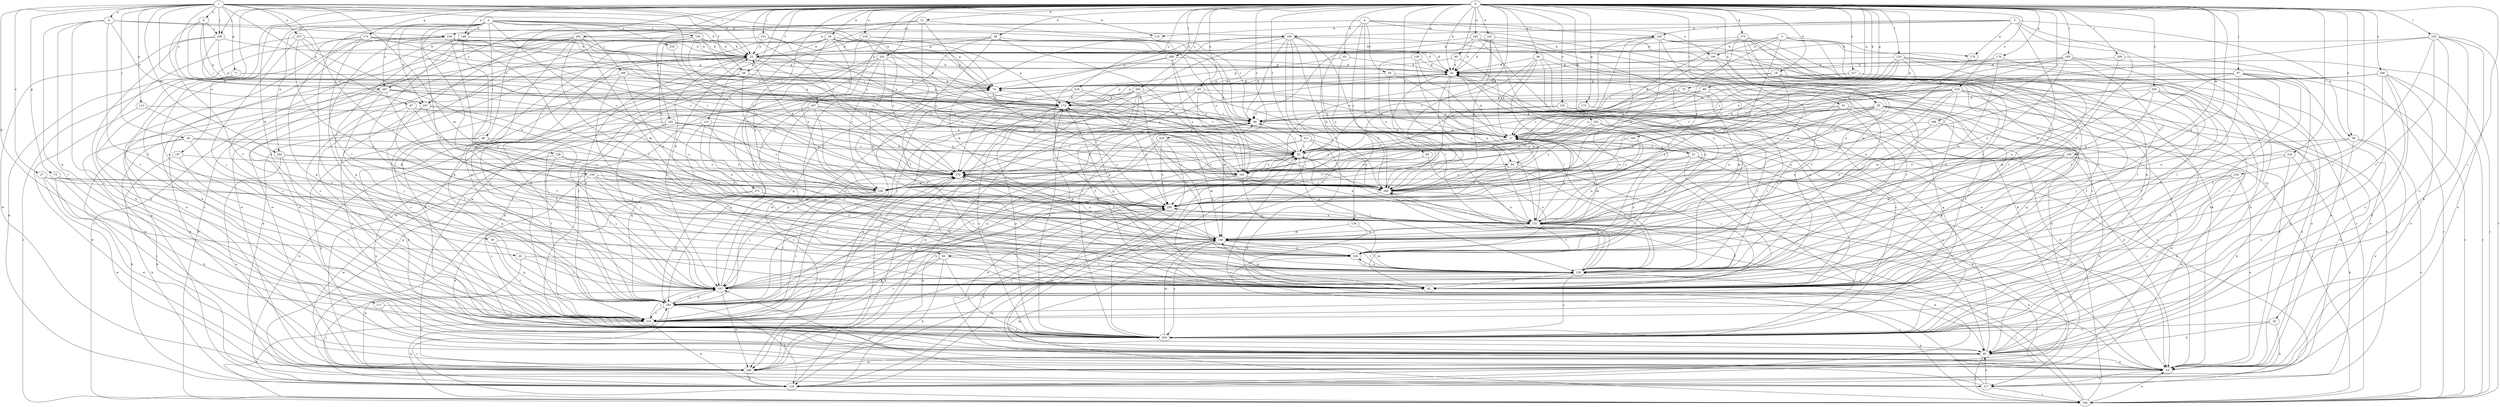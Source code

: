 strict digraph  {
0;
1;
2;
3;
4;
5;
6;
9;
11;
12;
18;
19;
20;
22;
26;
27;
30;
32;
35;
38;
39;
42;
43;
46;
49;
50;
51;
53;
58;
60;
62;
63;
65;
66;
67;
71;
73;
74;
75;
83;
84;
85;
91;
95;
96;
97;
101;
106;
107;
113;
115;
116;
117;
118;
120;
125;
128;
129;
130;
132;
139;
140;
148;
149;
150;
151;
152;
156;
157;
159;
160;
161;
165;
167;
170;
171;
172;
173;
174;
175;
176;
182;
183;
185;
188;
189;
193;
194;
196;
201;
202;
204;
208;
209;
211;
215;
216;
217;
218;
219;
226;
228;
232;
234;
235;
236;
241;
243;
245;
247;
248;
252;
256;
257;
258;
263;
267;
269;
271;
279;
0 -> 12  [label=b];
0 -> 18  [label=b];
0 -> 19  [label=b];
0 -> 26  [label=c];
0 -> 35  [label=d];
0 -> 38  [label=d];
0 -> 39  [label=d];
0 -> 42  [label=d];
0 -> 43  [label=e];
0 -> 46  [label=e];
0 -> 49  [label=e];
0 -> 50  [label=e];
0 -> 58  [label=f];
0 -> 65  [label=g];
0 -> 66  [label=g];
0 -> 75  [label=h];
0 -> 83  [label=h];
0 -> 84  [label=h];
0 -> 91  [label=i];
0 -> 95  [label=i];
0 -> 96  [label=i];
0 -> 97  [label=j];
0 -> 101  [label=j];
0 -> 106  [label=j];
0 -> 120  [label=l];
0 -> 125  [label=l];
0 -> 130  [label=m];
0 -> 132  [label=m];
0 -> 139  [label=m];
0 -> 148  [label=n];
0 -> 152  [label=o];
0 -> 165  [label=p];
0 -> 167  [label=p];
0 -> 173  [label=q];
0 -> 174  [label=q];
0 -> 175  [label=q];
0 -> 176  [label=q];
0 -> 182  [label=q];
0 -> 183  [label=q];
0 -> 185  [label=r];
0 -> 188  [label=r];
0 -> 196  [label=s];
0 -> 201  [label=s];
0 -> 202  [label=s];
0 -> 208  [label=t];
0 -> 209  [label=t];
0 -> 211  [label=t];
0 -> 215  [label=t];
0 -> 216  [label=u];
0 -> 217  [label=u];
0 -> 218  [label=u];
0 -> 219  [label=u];
0 -> 226  [label=u];
0 -> 228  [label=v];
0 -> 232  [label=v];
0 -> 234  [label=v];
0 -> 241  [label=w];
0 -> 243  [label=w];
0 -> 252  [label=x];
0 -> 256  [label=x];
0 -> 263  [label=y];
0 -> 271  [label=z];
0 -> 279  [label=z];
1 -> 6  [label=a];
1 -> 9  [label=a];
1 -> 20  [label=b];
1 -> 22  [label=b];
1 -> 27  [label=c];
1 -> 30  [label=c];
1 -> 32  [label=c];
1 -> 58  [label=f];
1 -> 67  [label=g];
1 -> 71  [label=g];
1 -> 73  [label=g];
1 -> 74  [label=g];
1 -> 84  [label=h];
1 -> 106  [label=j];
1 -> 113  [label=k];
1 -> 115  [label=k];
1 -> 140  [label=m];
1 -> 226  [label=u];
1 -> 245  [label=w];
1 -> 257  [label=x];
1 -> 267  [label=y];
2 -> 60  [label=f];
2 -> 74  [label=g];
2 -> 96  [label=i];
2 -> 128  [label=l];
2 -> 148  [label=n];
2 -> 156  [label=o];
2 -> 157  [label=o];
2 -> 159  [label=o];
2 -> 160  [label=o];
2 -> 189  [label=r];
2 -> 204  [label=s];
2 -> 235  [label=v];
2 -> 236  [label=v];
2 -> 245  [label=w];
2 -> 247  [label=w];
2 -> 267  [label=y];
3 -> 50  [label=e];
3 -> 60  [label=f];
3 -> 115  [label=k];
3 -> 140  [label=m];
3 -> 160  [label=o];
3 -> 170  [label=p];
3 -> 193  [label=r];
3 -> 204  [label=s];
4 -> 62  [label=f];
4 -> 116  [label=k];
4 -> 117  [label=k];
4 -> 129  [label=l];
4 -> 149  [label=n];
4 -> 193  [label=r];
4 -> 247  [label=w];
4 -> 267  [label=y];
4 -> 269  [label=y];
5 -> 11  [label=a];
5 -> 22  [label=b];
5 -> 63  [label=f];
5 -> 149  [label=n];
5 -> 170  [label=p];
5 -> 215  [label=t];
5 -> 269  [label=y];
6 -> 22  [label=b];
6 -> 63  [label=f];
6 -> 150  [label=n];
6 -> 171  [label=p];
6 -> 204  [label=s];
6 -> 215  [label=t];
6 -> 247  [label=w];
9 -> 11  [label=a];
9 -> 63  [label=f];
9 -> 96  [label=i];
9 -> 106  [label=j];
9 -> 172  [label=p];
11 -> 32  [label=c];
11 -> 42  [label=d];
11 -> 51  [label=e];
11 -> 84  [label=h];
11 -> 107  [label=j];
11 -> 140  [label=m];
11 -> 279  [label=z];
12 -> 22  [label=b];
12 -> 150  [label=n];
12 -> 161  [label=o];
12 -> 226  [label=u];
12 -> 248  [label=w];
12 -> 258  [label=x];
18 -> 22  [label=b];
18 -> 32  [label=c];
18 -> 74  [label=g];
18 -> 96  [label=i];
18 -> 151  [label=n];
18 -> 194  [label=r];
18 -> 248  [label=w];
18 -> 258  [label=x];
18 -> 279  [label=z];
19 -> 63  [label=f];
19 -> 74  [label=g];
19 -> 85  [label=h];
19 -> 117  [label=k];
19 -> 172  [label=p];
19 -> 226  [label=u];
19 -> 269  [label=y];
20 -> 107  [label=j];
20 -> 129  [label=l];
20 -> 248  [label=w];
22 -> 42  [label=d];
22 -> 85  [label=h];
22 -> 107  [label=j];
22 -> 117  [label=k];
22 -> 161  [label=o];
22 -> 183  [label=q];
22 -> 279  [label=z];
26 -> 85  [label=h];
26 -> 117  [label=k];
26 -> 204  [label=s];
27 -> 140  [label=m];
27 -> 204  [label=s];
27 -> 236  [label=v];
27 -> 248  [label=w];
30 -> 32  [label=c];
30 -> 63  [label=f];
30 -> 117  [label=k];
30 -> 118  [label=k];
30 -> 279  [label=z];
32 -> 96  [label=i];
32 -> 129  [label=l];
32 -> 151  [label=n];
32 -> 161  [label=o];
32 -> 258  [label=x];
32 -> 279  [label=z];
35 -> 11  [label=a];
35 -> 63  [label=f];
35 -> 96  [label=i];
35 -> 107  [label=j];
35 -> 129  [label=l];
35 -> 151  [label=n];
35 -> 161  [label=o];
35 -> 183  [label=q];
35 -> 194  [label=r];
35 -> 269  [label=y];
38 -> 22  [label=b];
38 -> 63  [label=f];
38 -> 96  [label=i];
38 -> 118  [label=k];
38 -> 161  [label=o];
38 -> 248  [label=w];
38 -> 269  [label=y];
39 -> 183  [label=q];
39 -> 215  [label=t];
39 -> 226  [label=u];
42 -> 74  [label=g];
42 -> 151  [label=n];
42 -> 172  [label=p];
42 -> 258  [label=x];
42 -> 279  [label=z];
43 -> 11  [label=a];
43 -> 107  [label=j];
43 -> 140  [label=m];
43 -> 172  [label=p];
43 -> 183  [label=q];
43 -> 269  [label=y];
46 -> 11  [label=a];
46 -> 32  [label=c];
46 -> 42  [label=d];
46 -> 63  [label=f];
46 -> 129  [label=l];
46 -> 151  [label=n];
46 -> 258  [label=x];
49 -> 32  [label=c];
49 -> 85  [label=h];
49 -> 107  [label=j];
49 -> 183  [label=q];
50 -> 32  [label=c];
50 -> 53  [label=e];
50 -> 129  [label=l];
50 -> 194  [label=r];
50 -> 204  [label=s];
51 -> 11  [label=a];
51 -> 42  [label=d];
51 -> 53  [label=e];
51 -> 151  [label=n];
51 -> 161  [label=o];
51 -> 204  [label=s];
51 -> 226  [label=u];
51 -> 248  [label=w];
53 -> 269  [label=y];
53 -> 117  [label=h];
58 -> 74  [label=g];
58 -> 172  [label=p];
58 -> 204  [label=s];
58 -> 215  [label=t];
58 -> 236  [label=v];
60 -> 118  [label=k];
60 -> 129  [label=l];
60 -> 183  [label=q];
60 -> 204  [label=s];
60 -> 215  [label=t];
62 -> 74  [label=g];
62 -> 85  [label=h];
62 -> 151  [label=n];
62 -> 204  [label=s];
63 -> 96  [label=i];
63 -> 140  [label=m];
63 -> 172  [label=p];
65 -> 161  [label=o];
65 -> 226  [label=u];
65 -> 236  [label=v];
66 -> 11  [label=a];
66 -> 53  [label=e];
66 -> 96  [label=i];
66 -> 172  [label=p];
66 -> 258  [label=x];
67 -> 63  [label=f];
67 -> 96  [label=i];
67 -> 151  [label=n];
67 -> 215  [label=t];
67 -> 269  [label=y];
71 -> 74  [label=g];
71 -> 172  [label=p];
71 -> 194  [label=r];
71 -> 204  [label=s];
73 -> 85  [label=h];
73 -> 129  [label=l];
73 -> 236  [label=v];
73 -> 248  [label=w];
74 -> 172  [label=p];
75 -> 32  [label=c];
75 -> 140  [label=m];
75 -> 172  [label=p];
83 -> 42  [label=d];
83 -> 74  [label=g];
83 -> 269  [label=y];
84 -> 11  [label=a];
84 -> 107  [label=j];
84 -> 129  [label=l];
84 -> 258  [label=x];
84 -> 269  [label=y];
85 -> 42  [label=d];
85 -> 53  [label=e];
85 -> 194  [label=r];
85 -> 248  [label=w];
85 -> 258  [label=x];
91 -> 53  [label=e];
91 -> 96  [label=i];
91 -> 107  [label=j];
91 -> 161  [label=o];
91 -> 183  [label=q];
91 -> 226  [label=u];
91 -> 258  [label=x];
95 -> 42  [label=d];
95 -> 172  [label=p];
95 -> 226  [label=u];
96 -> 11  [label=a];
96 -> 183  [label=q];
96 -> 204  [label=s];
96 -> 279  [label=z];
97 -> 53  [label=e];
97 -> 63  [label=f];
97 -> 74  [label=g];
97 -> 129  [label=l];
97 -> 151  [label=n];
97 -> 194  [label=r];
97 -> 226  [label=u];
97 -> 236  [label=v];
101 -> 22  [label=b];
101 -> 161  [label=o];
101 -> 172  [label=p];
101 -> 183  [label=q];
106 -> 22  [label=b];
106 -> 85  [label=h];
106 -> 161  [label=o];
106 -> 172  [label=p];
106 -> 248  [label=w];
107 -> 32  [label=c];
107 -> 74  [label=g];
107 -> 129  [label=l];
107 -> 183  [label=q];
107 -> 248  [label=w];
107 -> 258  [label=x];
113 -> 96  [label=i];
113 -> 248  [label=w];
113 -> 258  [label=x];
115 -> 140  [label=m];
116 -> 118  [label=k];
116 -> 140  [label=m];
117 -> 32  [label=c];
117 -> 74  [label=g];
117 -> 85  [label=h];
117 -> 107  [label=j];
117 -> 194  [label=r];
118 -> 107  [label=j];
118 -> 140  [label=m];
118 -> 258  [label=x];
118 -> 279  [label=z];
120 -> 11  [label=a];
120 -> 42  [label=d];
120 -> 53  [label=e];
120 -> 129  [label=l];
120 -> 161  [label=o];
120 -> 194  [label=r];
120 -> 236  [label=v];
120 -> 258  [label=x];
125 -> 22  [label=b];
125 -> 32  [label=c];
125 -> 53  [label=e];
125 -> 63  [label=f];
125 -> 85  [label=h];
125 -> 107  [label=j];
125 -> 194  [label=r];
125 -> 204  [label=s];
128 -> 85  [label=h];
128 -> 107  [label=j];
128 -> 140  [label=m];
128 -> 161  [label=o];
129 -> 63  [label=f];
129 -> 107  [label=j];
129 -> 140  [label=m];
129 -> 172  [label=p];
129 -> 204  [label=s];
129 -> 226  [label=u];
129 -> 269  [label=y];
130 -> 85  [label=h];
130 -> 129  [label=l];
130 -> 140  [label=m];
130 -> 161  [label=o];
130 -> 248  [label=w];
130 -> 269  [label=y];
132 -> 11  [label=a];
132 -> 118  [label=k];
132 -> 151  [label=n];
132 -> 183  [label=q];
132 -> 258  [label=x];
139 -> 42  [label=d];
139 -> 129  [label=l];
139 -> 151  [label=n];
139 -> 269  [label=y];
140 -> 22  [label=b];
140 -> 129  [label=l];
140 -> 172  [label=p];
140 -> 204  [label=s];
140 -> 215  [label=t];
140 -> 226  [label=u];
140 -> 279  [label=z];
148 -> 22  [label=b];
148 -> 74  [label=g];
148 -> 107  [label=j];
148 -> 183  [label=q];
148 -> 204  [label=s];
148 -> 226  [label=u];
149 -> 42  [label=d];
149 -> 129  [label=l];
149 -> 161  [label=o];
149 -> 204  [label=s];
150 -> 22  [label=b];
150 -> 32  [label=c];
150 -> 53  [label=e];
150 -> 74  [label=g];
150 -> 85  [label=h];
150 -> 151  [label=n];
150 -> 215  [label=t];
150 -> 226  [label=u];
150 -> 279  [label=z];
151 -> 11  [label=a];
151 -> 32  [label=c];
151 -> 53  [label=e];
151 -> 63  [label=f];
151 -> 118  [label=k];
151 -> 140  [label=m];
151 -> 258  [label=x];
152 -> 53  [label=e];
152 -> 96  [label=i];
152 -> 129  [label=l];
152 -> 236  [label=v];
156 -> 11  [label=a];
156 -> 22  [label=b];
156 -> 42  [label=d];
156 -> 161  [label=o];
156 -> 204  [label=s];
156 -> 236  [label=v];
157 -> 118  [label=k];
157 -> 215  [label=t];
157 -> 279  [label=z];
159 -> 63  [label=f];
159 -> 107  [label=j];
159 -> 151  [label=n];
159 -> 204  [label=s];
159 -> 226  [label=u];
159 -> 248  [label=w];
159 -> 269  [label=y];
160 -> 22  [label=b];
160 -> 32  [label=c];
160 -> 53  [label=e];
160 -> 74  [label=g];
160 -> 96  [label=i];
160 -> 107  [label=j];
160 -> 129  [label=l];
160 -> 215  [label=t];
160 -> 236  [label=v];
160 -> 269  [label=y];
161 -> 53  [label=e];
161 -> 74  [label=g];
161 -> 118  [label=k];
161 -> 151  [label=n];
161 -> 226  [label=u];
161 -> 269  [label=y];
165 -> 32  [label=c];
165 -> 151  [label=n];
165 -> 269  [label=y];
167 -> 32  [label=c];
167 -> 63  [label=f];
167 -> 96  [label=i];
167 -> 129  [label=l];
167 -> 183  [label=q];
167 -> 236  [label=v];
167 -> 269  [label=y];
170 -> 151  [label=n];
171 -> 85  [label=h];
171 -> 215  [label=t];
172 -> 96  [label=i];
172 -> 204  [label=s];
172 -> 215  [label=t];
172 -> 248  [label=w];
172 -> 258  [label=x];
173 -> 96  [label=i];
173 -> 129  [label=l];
174 -> 22  [label=b];
174 -> 42  [label=d];
174 -> 96  [label=i];
174 -> 118  [label=k];
174 -> 129  [label=l];
174 -> 183  [label=q];
174 -> 215  [label=t];
175 -> 11  [label=a];
175 -> 22  [label=b];
175 -> 63  [label=f];
175 -> 129  [label=l];
175 -> 140  [label=m];
175 -> 151  [label=n];
175 -> 183  [label=q];
175 -> 269  [label=y];
176 -> 32  [label=c];
176 -> 42  [label=d];
176 -> 85  [label=h];
176 -> 140  [label=m];
182 -> 11  [label=a];
182 -> 85  [label=h];
182 -> 107  [label=j];
182 -> 161  [label=o];
182 -> 215  [label=t];
182 -> 236  [label=v];
183 -> 22  [label=b];
183 -> 107  [label=j];
183 -> 118  [label=k];
183 -> 172  [label=p];
183 -> 194  [label=r];
183 -> 215  [label=t];
183 -> 258  [label=x];
183 -> 279  [label=z];
185 -> 42  [label=d];
185 -> 63  [label=f];
185 -> 85  [label=h];
185 -> 151  [label=n];
185 -> 161  [label=o];
185 -> 194  [label=r];
185 -> 279  [label=z];
188 -> 11  [label=a];
188 -> 151  [label=n];
188 -> 248  [label=w];
189 -> 32  [label=c];
189 -> 63  [label=f];
189 -> 74  [label=g];
189 -> 107  [label=j];
189 -> 151  [label=n];
193 -> 22  [label=b];
193 -> 32  [label=c];
193 -> 63  [label=f];
193 -> 96  [label=i];
193 -> 140  [label=m];
193 -> 194  [label=r];
193 -> 204  [label=s];
193 -> 258  [label=x];
193 -> 269  [label=y];
194 -> 22  [label=b];
194 -> 42  [label=d];
194 -> 53  [label=e];
194 -> 129  [label=l];
194 -> 140  [label=m];
194 -> 151  [label=n];
194 -> 183  [label=q];
196 -> 11  [label=a];
196 -> 53  [label=e];
196 -> 74  [label=g];
196 -> 85  [label=h];
196 -> 194  [label=r];
196 -> 204  [label=s];
196 -> 215  [label=t];
196 -> 236  [label=v];
201 -> 42  [label=d];
201 -> 140  [label=m];
201 -> 204  [label=s];
201 -> 215  [label=t];
201 -> 236  [label=v];
201 -> 248  [label=w];
201 -> 269  [label=y];
202 -> 11  [label=a];
202 -> 22  [label=b];
202 -> 53  [label=e];
202 -> 118  [label=k];
202 -> 129  [label=l];
202 -> 140  [label=m];
202 -> 183  [label=q];
202 -> 248  [label=w];
202 -> 279  [label=z];
204 -> 11  [label=a];
204 -> 32  [label=c];
204 -> 85  [label=h];
204 -> 140  [label=m];
204 -> 172  [label=p];
208 -> 42  [label=d];
208 -> 107  [label=j];
208 -> 161  [label=o];
208 -> 258  [label=x];
208 -> 269  [label=y];
209 -> 42  [label=d];
209 -> 151  [label=n];
209 -> 204  [label=s];
211 -> 32  [label=c];
211 -> 85  [label=h];
211 -> 236  [label=v];
211 -> 269  [label=y];
211 -> 279  [label=z];
215 -> 96  [label=i];
215 -> 107  [label=j];
215 -> 118  [label=k];
215 -> 194  [label=r];
215 -> 204  [label=s];
216 -> 32  [label=c];
216 -> 172  [label=p];
216 -> 248  [label=w];
216 -> 269  [label=y];
216 -> 279  [label=z];
217 -> 53  [label=e];
217 -> 74  [label=g];
217 -> 96  [label=i];
217 -> 215  [label=t];
218 -> 22  [label=b];
218 -> 42  [label=d];
218 -> 63  [label=f];
218 -> 172  [label=p];
219 -> 11  [label=a];
219 -> 53  [label=e];
219 -> 63  [label=f];
219 -> 96  [label=i];
219 -> 118  [label=k];
219 -> 140  [label=m];
219 -> 151  [label=n];
219 -> 172  [label=p];
219 -> 258  [label=x];
219 -> 279  [label=z];
226 -> 129  [label=l];
226 -> 194  [label=r];
226 -> 279  [label=z];
228 -> 32  [label=c];
228 -> 53  [label=e];
228 -> 140  [label=m];
228 -> 183  [label=q];
228 -> 215  [label=t];
228 -> 258  [label=x];
228 -> 269  [label=y];
232 -> 63  [label=f];
232 -> 85  [label=h];
232 -> 118  [label=k];
232 -> 279  [label=z];
234 -> 53  [label=e];
234 -> 63  [label=f];
234 -> 129  [label=l];
234 -> 204  [label=s];
234 -> 236  [label=v];
235 -> 269  [label=y];
236 -> 107  [label=j];
236 -> 215  [label=t];
241 -> 22  [label=b];
241 -> 42  [label=d];
241 -> 161  [label=o];
241 -> 204  [label=s];
241 -> 226  [label=u];
241 -> 269  [label=y];
243 -> 22  [label=b];
243 -> 42  [label=d];
243 -> 53  [label=e];
243 -> 63  [label=f];
243 -> 96  [label=i];
243 -> 183  [label=q];
243 -> 204  [label=s];
245 -> 53  [label=e];
245 -> 161  [label=o];
245 -> 215  [label=t];
245 -> 258  [label=x];
247 -> 63  [label=f];
247 -> 96  [label=i];
247 -> 107  [label=j];
247 -> 204  [label=s];
247 -> 258  [label=x];
248 -> 32  [label=c];
248 -> 42  [label=d];
248 -> 118  [label=k];
248 -> 279  [label=z];
252 -> 11  [label=a];
252 -> 118  [label=k];
252 -> 161  [label=o];
252 -> 226  [label=u];
252 -> 269  [label=y];
256 -> 63  [label=f];
256 -> 85  [label=h];
256 -> 107  [label=j];
256 -> 140  [label=m];
256 -> 151  [label=n];
256 -> 172  [label=p];
257 -> 22  [label=b];
257 -> 85  [label=h];
257 -> 96  [label=i];
257 -> 107  [label=j];
257 -> 151  [label=n];
257 -> 226  [label=u];
258 -> 151  [label=n];
258 -> 279  [label=z];
263 -> 11  [label=a];
263 -> 63  [label=f];
263 -> 129  [label=l];
263 -> 172  [label=p];
263 -> 204  [label=s];
263 -> 215  [label=t];
263 -> 248  [label=w];
263 -> 269  [label=y];
263 -> 279  [label=z];
267 -> 11  [label=a];
267 -> 53  [label=e];
267 -> 63  [label=f];
267 -> 107  [label=j];
267 -> 172  [label=p];
267 -> 248  [label=w];
267 -> 279  [label=z];
269 -> 42  [label=d];
269 -> 63  [label=f];
269 -> 151  [label=n];
269 -> 258  [label=x];
271 -> 53  [label=e];
271 -> 151  [label=n];
271 -> 183  [label=q];
271 -> 258  [label=x];
279 -> 22  [label=b];
279 -> 151  [label=n];
279 -> 215  [label=t];
279 -> 236  [label=v];
279 -> 269  [label=y];
}
